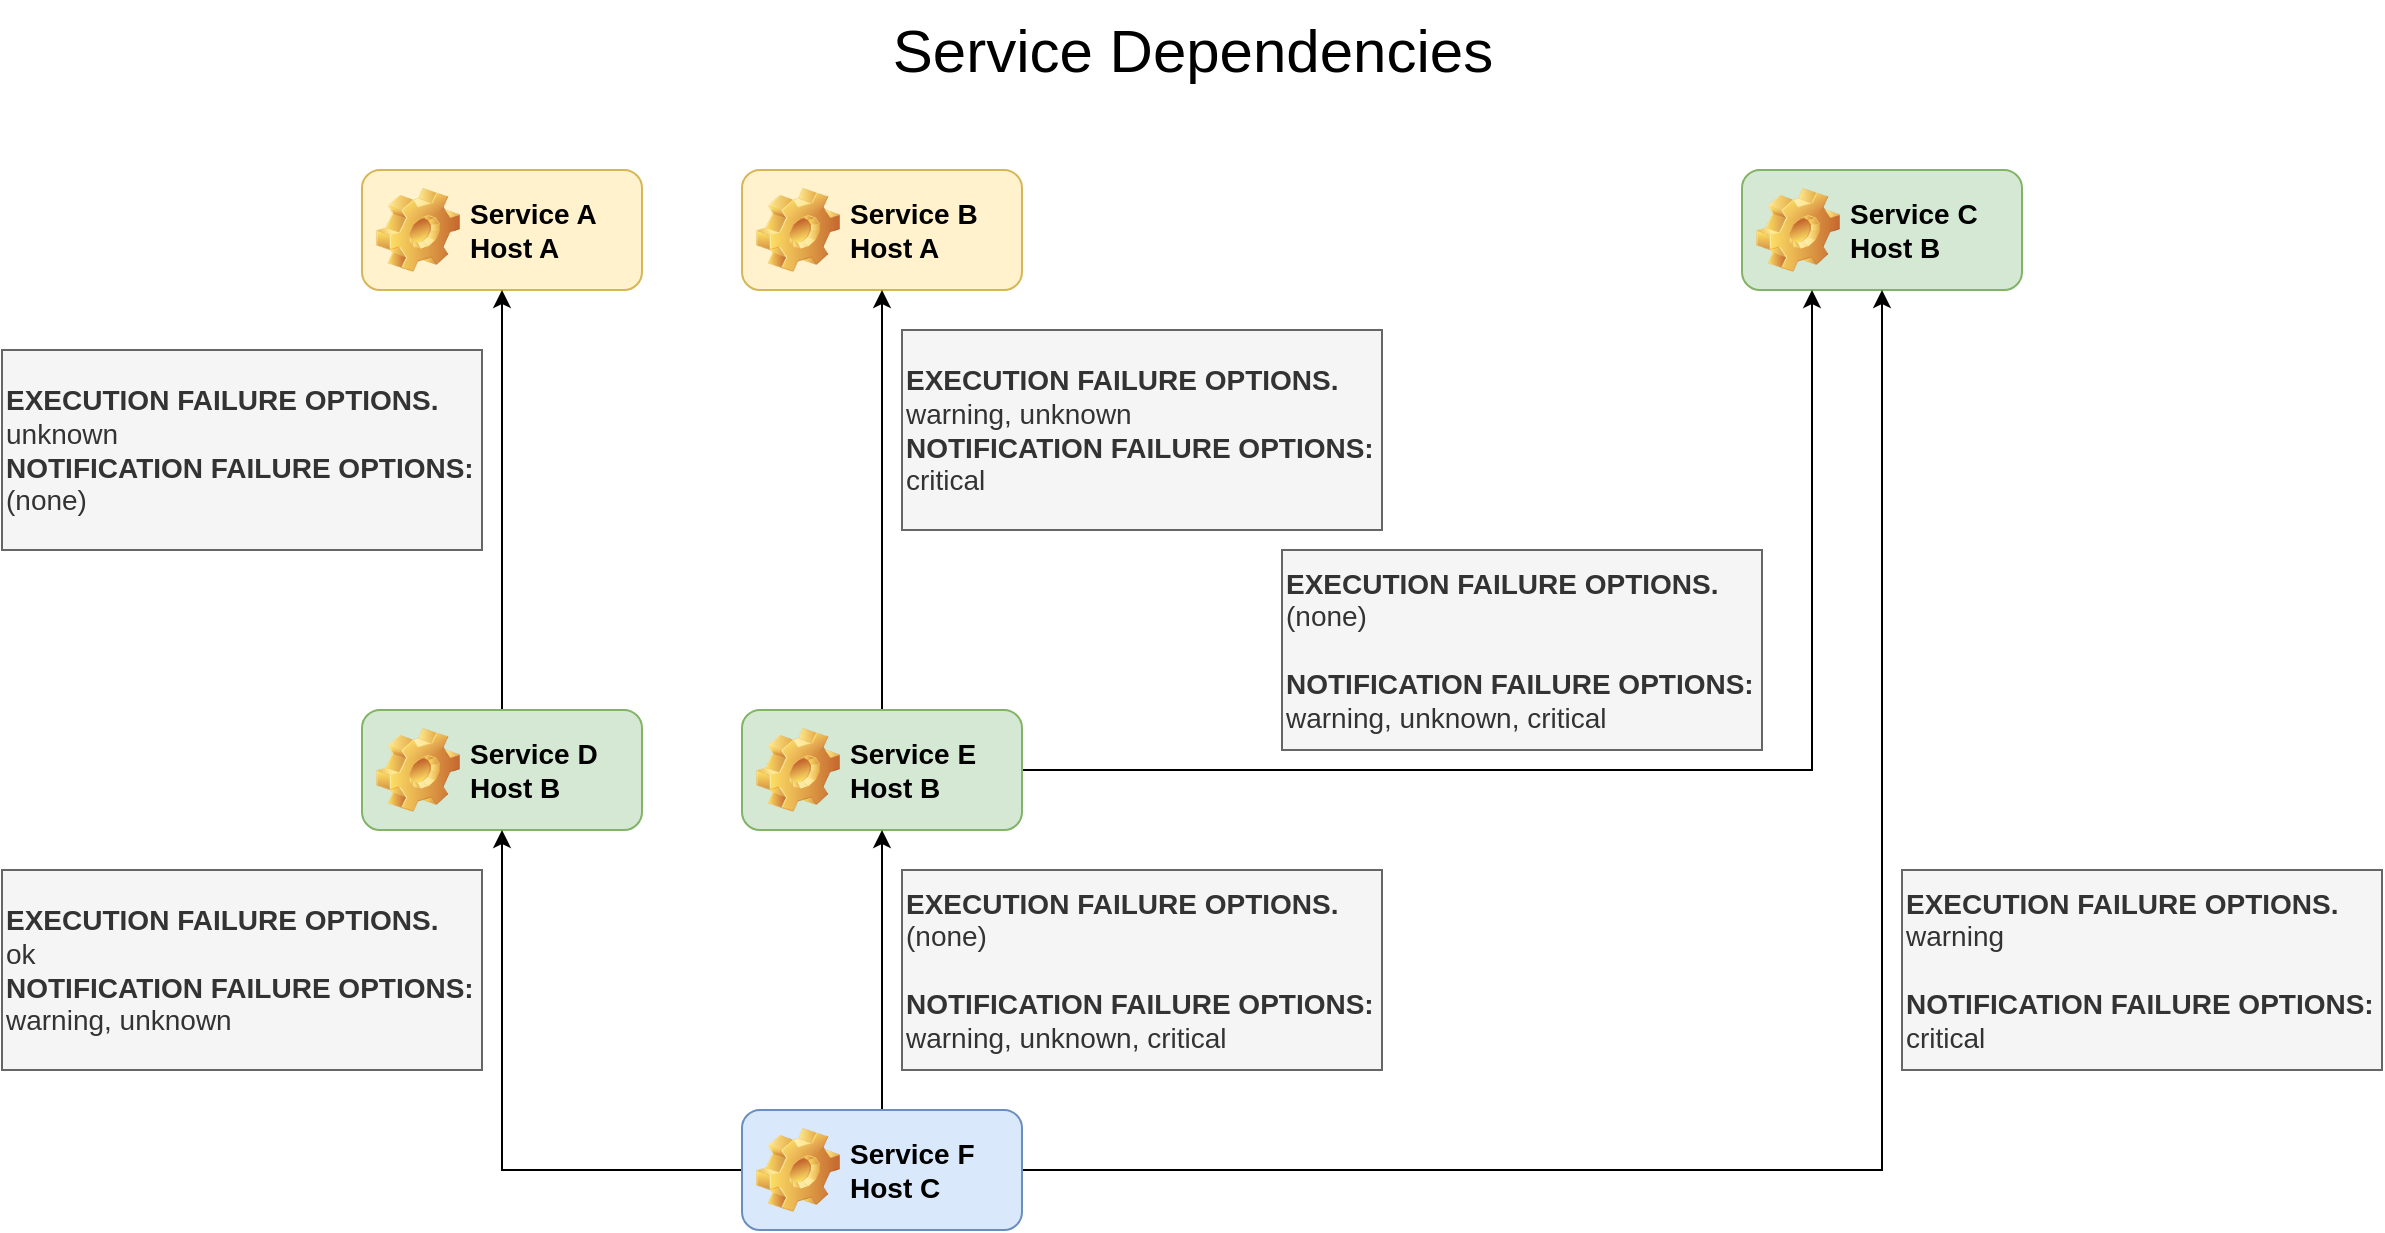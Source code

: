 <mxfile version="25.0.2">
  <diagram name="Seite-1" id="Jm_MjjvINf7hYmUVN7ND">
    <mxGraphModel dx="3243" dy="1196" grid="1" gridSize="10" guides="1" tooltips="1" connect="1" arrows="1" fold="1" page="1" pageScale="1" pageWidth="1169" pageHeight="1654" math="0" shadow="0">
      <root>
        <mxCell id="0" />
        <mxCell id="1" parent="0" />
        <mxCell id="eQQXIZosBEmXn-Ig787i-1" value="Service A&lt;div&gt;Host A&lt;/div&gt;" style="label;whiteSpace=wrap;html=1;image=img/clipart/Gear_128x128.png;fillColor=#fff2cc;strokeColor=#d6b656;fontSize=14;" vertex="1" parent="1">
          <mxGeometry x="100" y="120" width="140" height="60" as="geometry" />
        </mxCell>
        <mxCell id="eQQXIZosBEmXn-Ig787i-2" value="Service B&lt;div&gt;&lt;div&gt;Host A&lt;/div&gt;&lt;/div&gt;" style="label;whiteSpace=wrap;html=1;image=img/clipart/Gear_128x128.png;fillColor=#fff2cc;strokeColor=#d6b656;fontSize=14;" vertex="1" parent="1">
          <mxGeometry x="290" y="120" width="140" height="60" as="geometry" />
        </mxCell>
        <mxCell id="eQQXIZosBEmXn-Ig787i-3" value="Service C&lt;div&gt;&lt;div&gt;Host B&lt;/div&gt;&lt;/div&gt;" style="label;whiteSpace=wrap;html=1;image=img/clipart/Gear_128x128.png;fillColor=#d5e8d4;strokeColor=#82b366;fontSize=14;" vertex="1" parent="1">
          <mxGeometry x="790" y="120" width="140" height="60" as="geometry" />
        </mxCell>
        <mxCell id="eQQXIZosBEmXn-Ig787i-12" style="edgeStyle=orthogonalEdgeStyle;rounded=0;orthogonalLoop=1;jettySize=auto;html=1;curved=1;" edge="1" parent="1" source="eQQXIZosBEmXn-Ig787i-4" target="eQQXIZosBEmXn-Ig787i-1">
          <mxGeometry relative="1" as="geometry" />
        </mxCell>
        <mxCell id="eQQXIZosBEmXn-Ig787i-4" value="Service D&lt;div&gt;&lt;div&gt;Host B&lt;/div&gt;&lt;/div&gt;" style="label;whiteSpace=wrap;html=1;image=img/clipart/Gear_128x128.png;fillColor=#d5e8d4;strokeColor=#82b366;fontSize=14;" vertex="1" parent="1">
          <mxGeometry x="100" y="390" width="140" height="60" as="geometry" />
        </mxCell>
        <mxCell id="eQQXIZosBEmXn-Ig787i-8" style="edgeStyle=orthogonalEdgeStyle;rounded=0;orthogonalLoop=1;jettySize=auto;html=1;curved=1;" edge="1" parent="1" source="eQQXIZosBEmXn-Ig787i-5" target="eQQXIZosBEmXn-Ig787i-2">
          <mxGeometry relative="1" as="geometry" />
        </mxCell>
        <mxCell id="eQQXIZosBEmXn-Ig787i-9" style="edgeStyle=orthogonalEdgeStyle;rounded=0;orthogonalLoop=1;jettySize=auto;html=1;entryX=0.25;entryY=1;entryDx=0;entryDy=0;" edge="1" parent="1" source="eQQXIZosBEmXn-Ig787i-5" target="eQQXIZosBEmXn-Ig787i-3">
          <mxGeometry relative="1" as="geometry" />
        </mxCell>
        <mxCell id="eQQXIZosBEmXn-Ig787i-5" value="Service E&lt;div&gt;&lt;div&gt;Host B&lt;/div&gt;&lt;/div&gt;" style="label;whiteSpace=wrap;html=1;image=img/clipart/Gear_128x128.png;fillColor=#d5e8d4;strokeColor=#82b366;fontSize=14;" vertex="1" parent="1">
          <mxGeometry x="290" y="390" width="140" height="60" as="geometry" />
        </mxCell>
        <mxCell id="eQQXIZosBEmXn-Ig787i-7" style="edgeStyle=orthogonalEdgeStyle;rounded=0;orthogonalLoop=1;jettySize=auto;html=1;entryX=0.5;entryY=1;entryDx=0;entryDy=0;curved=1;" edge="1" parent="1" source="eQQXIZosBEmXn-Ig787i-6" target="eQQXIZosBEmXn-Ig787i-5">
          <mxGeometry relative="1" as="geometry" />
        </mxCell>
        <mxCell id="eQQXIZosBEmXn-Ig787i-10" style="edgeStyle=orthogonalEdgeStyle;rounded=0;orthogonalLoop=1;jettySize=auto;html=1;entryX=0.5;entryY=1;entryDx=0;entryDy=0;" edge="1" parent="1" source="eQQXIZosBEmXn-Ig787i-6" target="eQQXIZosBEmXn-Ig787i-3">
          <mxGeometry relative="1" as="geometry" />
        </mxCell>
        <mxCell id="eQQXIZosBEmXn-Ig787i-11" style="edgeStyle=orthogonalEdgeStyle;rounded=0;orthogonalLoop=1;jettySize=auto;html=1;entryX=0.5;entryY=1;entryDx=0;entryDy=0;" edge="1" parent="1" source="eQQXIZosBEmXn-Ig787i-6" target="eQQXIZosBEmXn-Ig787i-4">
          <mxGeometry relative="1" as="geometry">
            <mxPoint x="160" y="430" as="targetPoint" />
          </mxGeometry>
        </mxCell>
        <mxCell id="eQQXIZosBEmXn-Ig787i-6" value="Service F&lt;div&gt;&lt;div&gt;Host C&lt;/div&gt;&lt;/div&gt;" style="label;whiteSpace=wrap;html=1;image=img/clipart/Gear_128x128.png;fillColor=#dae8fc;strokeColor=#6c8ebf;fontSize=14;" vertex="1" parent="1">
          <mxGeometry x="290" y="590" width="140" height="60" as="geometry" />
        </mxCell>
        <mxCell id="eQQXIZosBEmXn-Ig787i-13" value="&lt;b&gt;&lt;font style=&quot;font-size: 14px;&quot;&gt;EXECUTION FAILURE OPTIONS.&lt;/font&gt;&lt;/b&gt;&lt;div&gt;&lt;font style=&quot;font-size: 14px;&quot;&gt;(none)&lt;/font&gt;&lt;/div&gt;&lt;div&gt;&lt;font style=&quot;font-size: 14px;&quot;&gt;&lt;br&gt;&lt;/font&gt;&lt;/div&gt;&lt;div&gt;&lt;b&gt;&lt;font style=&quot;font-size: 14px;&quot;&gt;NOTIFICATION FAILURE OPTIONS:&lt;/font&gt;&lt;/b&gt;&lt;/div&gt;&lt;div&gt;&lt;font style=&quot;font-size: 14px;&quot;&gt;warning, unknown, critical&lt;/font&gt;&lt;/div&gt;" style="rounded=0;whiteSpace=wrap;html=1;fontStyle=0;align=left;fillColor=#f5f5f5;fontColor=#333333;strokeColor=#666666;" vertex="1" parent="1">
          <mxGeometry x="370" y="470" width="240" height="100" as="geometry" />
        </mxCell>
        <mxCell id="eQQXIZosBEmXn-Ig787i-14" value="&lt;b&gt;&lt;font style=&quot;font-size: 14px;&quot;&gt;EXECUTION FAILURE OPTIONS.&lt;/font&gt;&lt;/b&gt;&lt;div&gt;&lt;span style=&quot;font-size: 14px;&quot;&gt;warning&lt;/span&gt;&lt;/div&gt;&lt;div&gt;&lt;font style=&quot;font-size: 14px;&quot;&gt;&lt;br&gt;&lt;/font&gt;&lt;/div&gt;&lt;div&gt;&lt;b&gt;&lt;font style=&quot;font-size: 14px;&quot;&gt;NOTIFICATION FAILURE OPTIONS:&lt;/font&gt;&lt;/b&gt;&lt;/div&gt;&lt;div&gt;&lt;font style=&quot;font-size: 14px;&quot;&gt;critical&lt;/font&gt;&lt;/div&gt;" style="rounded=0;whiteSpace=wrap;html=1;fontStyle=0;align=left;fillColor=#f5f5f5;fontColor=#333333;strokeColor=#666666;" vertex="1" parent="1">
          <mxGeometry x="870" y="470" width="240" height="100" as="geometry" />
        </mxCell>
        <mxCell id="eQQXIZosBEmXn-Ig787i-15" value="&lt;b&gt;&lt;font style=&quot;font-size: 14px;&quot;&gt;EXECUTION FAILURE OPTIONS.&lt;/font&gt;&lt;/b&gt;&lt;div&gt;&lt;span style=&quot;font-size: 14px;&quot;&gt;(none)&lt;/span&gt;&lt;/div&gt;&lt;div&gt;&lt;font style=&quot;font-size: 14px;&quot;&gt;&lt;br&gt;&lt;/font&gt;&lt;/div&gt;&lt;div&gt;&lt;b&gt;&lt;font style=&quot;font-size: 14px;&quot;&gt;NOTIFICATION FAILURE OPTIONS:&lt;/font&gt;&lt;/b&gt;&lt;/div&gt;&lt;div&gt;&lt;span style=&quot;font-size: 14px;&quot;&gt;warning, unknown, critical&lt;/span&gt;&lt;/div&gt;" style="rounded=0;whiteSpace=wrap;html=1;fontStyle=0;align=left;fillColor=#f5f5f5;fontColor=#333333;strokeColor=#666666;" vertex="1" parent="1">
          <mxGeometry x="560" y="310" width="240" height="100" as="geometry" />
        </mxCell>
        <mxCell id="eQQXIZosBEmXn-Ig787i-16" value="&lt;b&gt;&lt;font style=&quot;font-size: 14px;&quot;&gt;EXECUTION FAILURE OPTIONS.&lt;/font&gt;&lt;/b&gt;&lt;div&gt;&lt;span style=&quot;font-size: 14px;&quot;&gt;warning, unknown&lt;/span&gt;&lt;/div&gt;&lt;div&gt;&lt;b&gt;&lt;font style=&quot;font-size: 14px;&quot;&gt;NOTIFICATION FAILURE OPTIONS:&lt;/font&gt;&lt;/b&gt;&lt;/div&gt;&lt;div&gt;&lt;span style=&quot;font-size: 14px;&quot;&gt;critical&lt;/span&gt;&lt;/div&gt;" style="rounded=0;whiteSpace=wrap;html=1;fontStyle=0;align=left;fillColor=#f5f5f5;fontColor=#333333;strokeColor=#666666;" vertex="1" parent="1">
          <mxGeometry x="370" y="200" width="240" height="100" as="geometry" />
        </mxCell>
        <mxCell id="eQQXIZosBEmXn-Ig787i-17" value="&lt;b&gt;&lt;font style=&quot;font-size: 14px;&quot;&gt;EXECUTION FAILURE OPTIONS.&lt;/font&gt;&lt;/b&gt;&lt;div&gt;&lt;span style=&quot;background-color: initial;&quot;&gt;&lt;font style=&quot;font-size: 14px;&quot;&gt;unknown&lt;/font&gt;&lt;/span&gt;&lt;/div&gt;&lt;div&gt;&lt;span style=&quot;background-color: initial;&quot;&gt;&lt;font style=&quot;font-size: 14px;&quot;&gt;&lt;b&gt;NOTIFICATION FAILURE OPTIONS:&lt;/b&gt;&lt;/font&gt;&lt;/span&gt;&lt;br&gt;&lt;/div&gt;&lt;div&gt;&lt;span style=&quot;font-size: 14px;&quot;&gt;(none)&lt;/span&gt;&lt;/div&gt;" style="rounded=0;whiteSpace=wrap;html=1;fontStyle=0;align=left;fillColor=#f5f5f5;fontColor=#333333;strokeColor=#666666;" vertex="1" parent="1">
          <mxGeometry x="-80" y="210" width="240" height="100" as="geometry" />
        </mxCell>
        <mxCell id="eQQXIZosBEmXn-Ig787i-18" value="&lt;b&gt;&lt;font style=&quot;font-size: 14px;&quot;&gt;EXECUTION FAILURE OPTIONS.&lt;/font&gt;&lt;/b&gt;&lt;div&gt;&lt;span style=&quot;background-color: initial;&quot;&gt;&lt;font style=&quot;font-size: 14px;&quot;&gt;ok&lt;/font&gt;&lt;/span&gt;&lt;/div&gt;&lt;div&gt;&lt;span style=&quot;background-color: initial;&quot;&gt;&lt;font style=&quot;font-size: 14px;&quot;&gt;&lt;b&gt;NOTIFICATION FAILURE OPTIONS:&lt;/b&gt;&lt;/font&gt;&lt;/span&gt;&lt;br&gt;&lt;/div&gt;&lt;div&gt;&lt;span style=&quot;font-size: 14px;&quot;&gt;warning, unknown&lt;/span&gt;&lt;/div&gt;" style="rounded=0;whiteSpace=wrap;html=1;fontStyle=0;align=left;fillColor=#f5f5f5;fontColor=#333333;strokeColor=#666666;" vertex="1" parent="1">
          <mxGeometry x="-80" y="470" width="240" height="100" as="geometry" />
        </mxCell>
        <mxCell id="eQQXIZosBEmXn-Ig787i-19" value="&lt;font style=&quot;font-size: 30px;&quot;&gt;Service Dependencies&lt;/font&gt;" style="text;html=1;align=center;verticalAlign=middle;resizable=0;points=[];autosize=1;strokeColor=none;fillColor=none;" vertex="1" parent="1">
          <mxGeometry x="355" y="35" width="320" height="50" as="geometry" />
        </mxCell>
      </root>
    </mxGraphModel>
  </diagram>
</mxfile>
